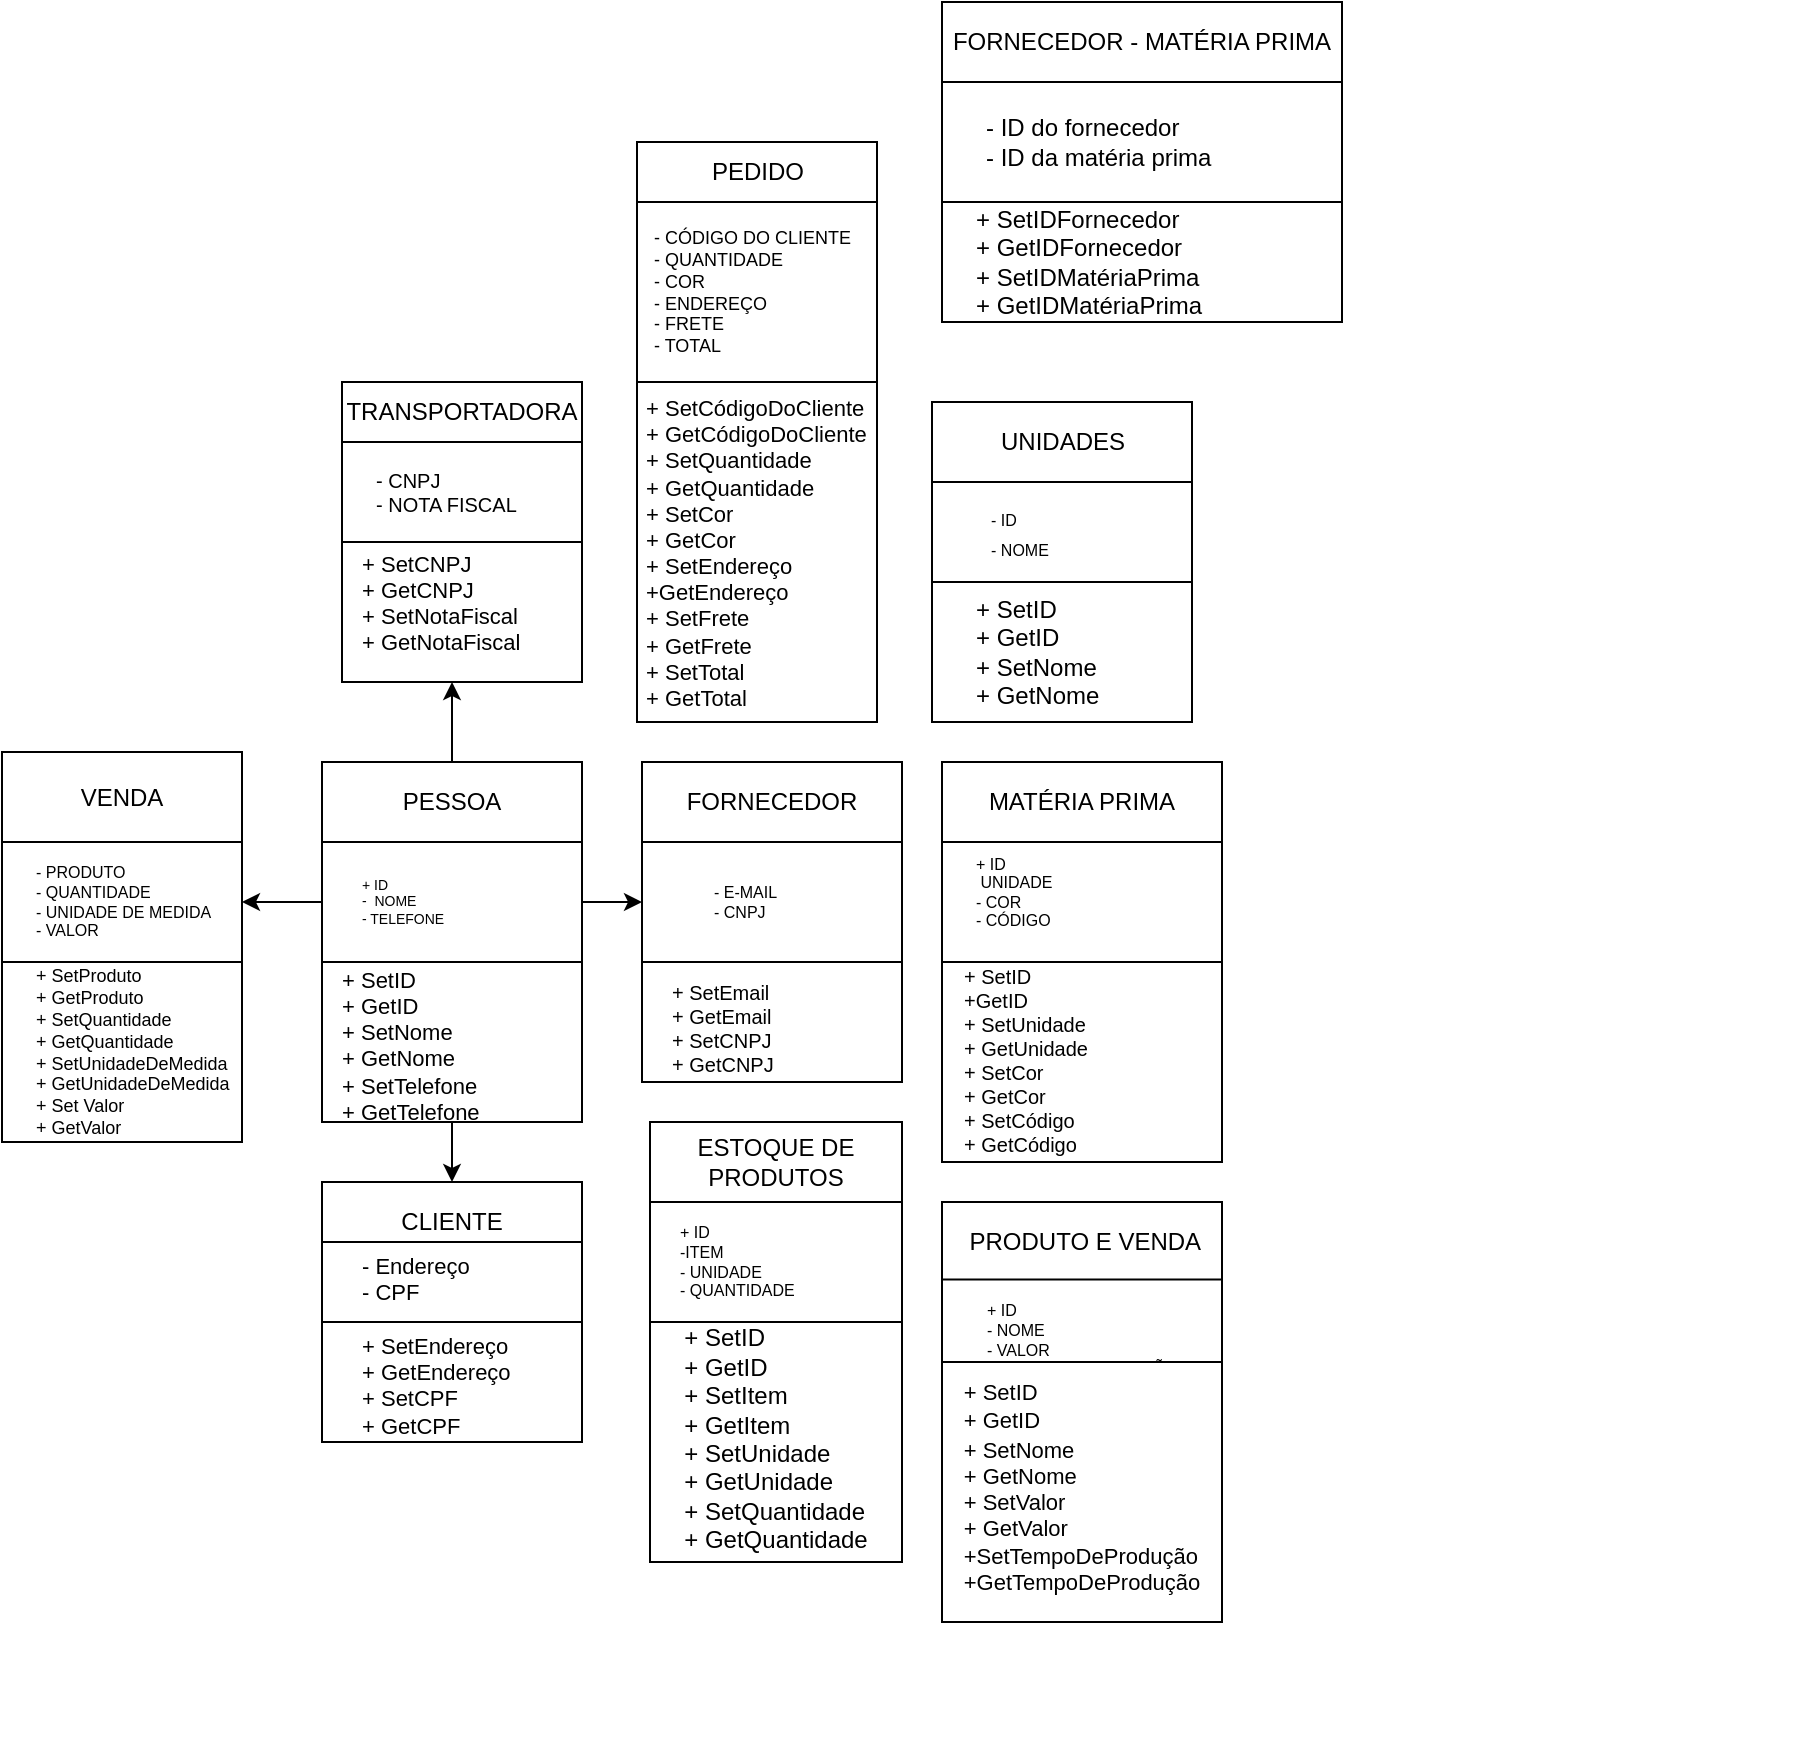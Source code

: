 <mxfile version="24.5.5" type="device" pages="2">
  <diagram name="Página-1" id="2aVtxD48sr5Gl6SGyFz3">
    <mxGraphModel dx="1434" dy="1951" grid="1" gridSize="10" guides="1" tooltips="1" connect="1" arrows="1" fold="1" page="1" pageScale="1" pageWidth="827" pageHeight="1169" math="0" shadow="0">
      <root>
        <mxCell id="0" />
        <mxCell id="1" parent="0" />
        <mxCell id="dLJQcsunNO43MkUtJGml-1" value="CLIENTE" style="rounded=0;whiteSpace=wrap;html=1;" parent="1" vertex="1">
          <mxGeometry x="160" y="230" width="130" height="40" as="geometry" />
        </mxCell>
        <mxCell id="dLJQcsunNO43MkUtJGml-2" value="" style="rounded=0;whiteSpace=wrap;html=1;" parent="1" vertex="1">
          <mxGeometry x="160" y="260" width="130" height="60" as="geometry" />
        </mxCell>
        <mxCell id="dLJQcsunNO43MkUtJGml-4" value="" style="rounded=0;whiteSpace=wrap;html=1;" parent="1" vertex="1">
          <mxGeometry x="160" y="300" width="130" height="60" as="geometry" />
        </mxCell>
        <mxCell id="dLJQcsunNO43MkUtJGml-5" value="&lt;font style=&quot;font-size: 11px;&quot;&gt;- Endereço&lt;/font&gt;&lt;div style=&quot;font-size: 11px;&quot;&gt;&lt;font style=&quot;font-size: 11px;&quot;&gt;- CPF&lt;br style=&quot;font-size: 11px;&quot;&gt;&lt;/font&gt;&lt;div style=&quot;font-size: 11px;&quot;&gt;&lt;br style=&quot;font-size: 11px;&quot;&gt;&lt;/div&gt;&lt;/div&gt;" style="text;html=1;align=left;verticalAlign=middle;whiteSpace=wrap;rounded=0;fontSize=11;" parent="1" vertex="1">
          <mxGeometry x="177.5" y="270" width="60" height="30" as="geometry" />
        </mxCell>
        <mxCell id="F84vp8WfhAVc3F-3w0_t-26" value="" style="edgeStyle=orthogonalEdgeStyle;rounded=0;orthogonalLoop=1;jettySize=auto;html=1;" edge="1" parent="1" source="F84vp8WfhAVc3F-3w0_t-18" target="F84vp8WfhAVc3F-3w0_t-23">
          <mxGeometry relative="1" as="geometry" />
        </mxCell>
        <mxCell id="dLJQcsunNO43MkUtJGml-7" value="PESSOA" style="rounded=0;whiteSpace=wrap;html=1;" parent="1" vertex="1">
          <mxGeometry x="160" y="20" width="130" height="40" as="geometry" />
        </mxCell>
        <mxCell id="dLJQcsunNO43MkUtJGml-22" value="" style="edgeStyle=orthogonalEdgeStyle;rounded=0;orthogonalLoop=1;jettySize=auto;html=1;entryX=0;entryY=0.5;entryDx=0;entryDy=0;" parent="1" source="dLJQcsunNO43MkUtJGml-8" target="dLJQcsunNO43MkUtJGml-18" edge="1">
          <mxGeometry relative="1" as="geometry" />
        </mxCell>
        <mxCell id="dLJQcsunNO43MkUtJGml-8" value="" style="rounded=0;whiteSpace=wrap;html=1;" parent="1" vertex="1">
          <mxGeometry x="160" y="60" width="130" height="60" as="geometry" />
        </mxCell>
        <mxCell id="dLJQcsunNO43MkUtJGml-13" value="" style="edgeStyle=orthogonalEdgeStyle;rounded=0;orthogonalLoop=1;jettySize=auto;html=1;entryX=0.5;entryY=0;entryDx=0;entryDy=0;" parent="1" source="dLJQcsunNO43MkUtJGml-9" target="dLJQcsunNO43MkUtJGml-1" edge="1">
          <mxGeometry relative="1" as="geometry" />
        </mxCell>
        <mxCell id="dLJQcsunNO43MkUtJGml-9" value="" style="rounded=0;whiteSpace=wrap;html=1;" parent="1" vertex="1">
          <mxGeometry x="160" y="120" width="130" height="80" as="geometry" />
        </mxCell>
        <mxCell id="dLJQcsunNO43MkUtJGml-10" value="&lt;div style=&quot;font-size: 7px;&quot;&gt;&lt;div style=&quot;font-size: 7px;&quot;&gt;&lt;font style=&quot;font-size: 7px;&quot;&gt;+ ID&lt;/font&gt;&lt;/div&gt;&lt;div style=&quot;font-size: 7px;&quot;&gt;&lt;font style=&quot;font-size: 7px;&quot;&gt;-&amp;nbsp; NOME&lt;/font&gt;&lt;/div&gt;&lt;/div&gt;&lt;div style=&quot;font-size: 7px;&quot;&gt;&lt;font style=&quot;font-size: 7px;&quot;&gt;- TELEFONE&lt;/font&gt;&lt;/div&gt;" style="text;html=1;align=left;verticalAlign=middle;whiteSpace=wrap;rounded=0;fontSize=7;" parent="1" vertex="1">
          <mxGeometry x="177.5" y="75" width="60" height="30" as="geometry" />
        </mxCell>
        <mxCell id="dLJQcsunNO43MkUtJGml-14" value="&lt;div style=&quot;font-size: 11px;&quot;&gt;+ SetID&lt;/div&gt;&lt;div style=&quot;font-size: 11px;&quot;&gt;+ GetID&lt;/div&gt;&lt;div style=&quot;font-size: 11px;&quot;&gt;+ SetNome&lt;div&gt;+ GetNome&lt;/div&gt;&lt;div&gt;+ SetTelefone&lt;/div&gt;&lt;div&gt;+ GetTelefone&lt;/div&gt;&lt;div&gt;&lt;br&gt;&lt;/div&gt;&lt;div&gt;&lt;br&gt;&lt;/div&gt;&lt;/div&gt;" style="text;html=1;align=left;verticalAlign=middle;whiteSpace=wrap;rounded=0;fontSize=10;" parent="1" vertex="1">
          <mxGeometry x="167.5" y="160" width="105" height="30" as="geometry" />
        </mxCell>
        <mxCell id="dLJQcsunNO43MkUtJGml-16" value="&lt;div style=&quot;font-size: 11px;&quot;&gt;+ SetEndereço&lt;div&gt;+ GetEndereço&lt;/div&gt;&lt;div&gt;&lt;span style=&quot;background-color: initial;&quot;&gt;+ SetCPF&lt;/span&gt;&lt;/div&gt;&lt;div&gt;&lt;span style=&quot;background-color: initial;&quot;&gt;+ GetCPF&lt;/span&gt;&lt;/div&gt;&lt;div&gt;&lt;br&gt;&lt;/div&gt;&lt;div&gt;&lt;br&gt;&lt;/div&gt;&lt;/div&gt;" style="text;html=1;align=left;verticalAlign=middle;whiteSpace=wrap;rounded=0;fontSize=10;" parent="1" vertex="1">
          <mxGeometry x="177.5" y="330" width="105" height="30" as="geometry" />
        </mxCell>
        <mxCell id="dLJQcsunNO43MkUtJGml-17" value="FORNECEDOR" style="rounded=0;whiteSpace=wrap;html=1;" parent="1" vertex="1">
          <mxGeometry x="320" y="20" width="130" height="40" as="geometry" />
        </mxCell>
        <mxCell id="dLJQcsunNO43MkUtJGml-18" value="" style="rounded=0;whiteSpace=wrap;html=1;" parent="1" vertex="1">
          <mxGeometry x="320" y="60" width="130" height="60" as="geometry" />
        </mxCell>
        <mxCell id="dLJQcsunNO43MkUtJGml-19" value="" style="rounded=0;whiteSpace=wrap;html=1;" parent="1" vertex="1">
          <mxGeometry x="320" y="120" width="130" height="60" as="geometry" />
        </mxCell>
        <mxCell id="dLJQcsunNO43MkUtJGml-23" value="&lt;div&gt;&lt;br&gt;&lt;/div&gt;&lt;div&gt;&lt;span style=&quot;background-color: initial;&quot;&gt;- E-MAIL&lt;/span&gt;&lt;br&gt;&lt;/div&gt;&lt;div&gt;- CNPJ&lt;br&gt;&lt;div style=&quot;font-size: 8px;&quot;&gt;&lt;br style=&quot;font-size: 8px;&quot;&gt;&lt;/div&gt;&lt;/div&gt;" style="text;html=1;align=left;verticalAlign=middle;whiteSpace=wrap;rounded=0;fontSize=8;" parent="1" vertex="1">
          <mxGeometry x="354" y="75" width="60" height="30" as="geometry" />
        </mxCell>
        <mxCell id="dLJQcsunNO43MkUtJGml-24" value="&lt;div style=&quot;font-size: 10px;&quot;&gt;+ SetEmail&lt;div&gt;+ GetEmail&lt;/div&gt;&lt;div&gt;&lt;span style=&quot;background-color: initial;&quot;&gt;+ SetCNPJ&lt;/span&gt;&lt;/div&gt;&lt;div&gt;&lt;span style=&quot;background-color: initial;&quot;&gt;+ GetCNPJ&lt;/span&gt;&lt;/div&gt;&lt;div&gt;&lt;br&gt;&lt;/div&gt;&lt;div&gt;&lt;br&gt;&lt;/div&gt;&lt;/div&gt;" style="text;html=1;align=left;verticalAlign=middle;whiteSpace=wrap;rounded=0;fontSize=10;" parent="1" vertex="1">
          <mxGeometry x="332.5" y="150" width="105" height="30" as="geometry" />
        </mxCell>
        <mxCell id="dLJQcsunNO43MkUtJGml-26" value="MATÉRIA PRIMA" style="rounded=0;whiteSpace=wrap;html=1;" parent="1" vertex="1">
          <mxGeometry x="470" y="20" width="140" height="40" as="geometry" />
        </mxCell>
        <mxCell id="dLJQcsunNO43MkUtJGml-27" value="" style="rounded=0;whiteSpace=wrap;html=1;" parent="1" vertex="1">
          <mxGeometry x="470" y="60" width="140" height="60" as="geometry" />
        </mxCell>
        <mxCell id="dLJQcsunNO43MkUtJGml-28" value="" style="rounded=0;whiteSpace=wrap;html=1;" parent="1" vertex="1">
          <mxGeometry x="470" y="120" width="140" height="100" as="geometry" />
        </mxCell>
        <mxCell id="dLJQcsunNO43MkUtJGml-30" value="+ ID&lt;div&gt;&amp;nbsp;UNIDADE&lt;div&gt;- COR&lt;/div&gt;&lt;div&gt;- CÓDIGO&lt;br&gt;&lt;div style=&quot;font-size: 8px;&quot;&gt;&lt;br style=&quot;font-size: 8px;&quot;&gt;&lt;/div&gt;&lt;/div&gt;&lt;/div&gt;" style="text;html=1;align=left;verticalAlign=middle;whiteSpace=wrap;rounded=0;fontSize=8;" parent="1" vertex="1">
          <mxGeometry x="485" y="75" width="60" height="30" as="geometry" />
        </mxCell>
        <mxCell id="dLJQcsunNO43MkUtJGml-31" value="&lt;div style=&quot;&quot;&gt;+ SetID&lt;/div&gt;&lt;div style=&quot;&quot;&gt;+GetID&lt;/div&gt;&lt;div style=&quot;&quot;&gt;+ SetUnidade&lt;div style=&quot;&quot;&gt;+ GetUnidade&lt;/div&gt;&lt;div style=&quot;&quot;&gt;&lt;span style=&quot;background-color: initial;&quot;&gt;+ SetCor&lt;/span&gt;&lt;/div&gt;&lt;div style=&quot;&quot;&gt;&lt;span style=&quot;background-color: initial;&quot;&gt;+ GetCor&lt;/span&gt;&lt;/div&gt;&lt;div style=&quot;&quot;&gt;&lt;span style=&quot;background-color: initial;&quot;&gt;+ SetCódigo&lt;/span&gt;&lt;/div&gt;&lt;div style=&quot;&quot;&gt;&lt;span style=&quot;background-color: initial;&quot;&gt;+ GetCódigo&lt;/span&gt;&lt;/div&gt;&lt;div style=&quot;&quot;&gt;&lt;br style=&quot;&quot;&gt;&lt;/div&gt;&lt;/div&gt;" style="text;html=1;align=left;verticalAlign=middle;whiteSpace=wrap;rounded=0;fontSize=10;" parent="1" vertex="1">
          <mxGeometry x="478.75" y="165" width="122.5" height="20" as="geometry" />
        </mxCell>
        <mxCell id="dLJQcsunNO43MkUtJGml-32" value="ESTOQUE DE PRODUTOS" style="rounded=0;whiteSpace=wrap;html=1;" parent="1" vertex="1">
          <mxGeometry x="324" y="200" width="126" height="40" as="geometry" />
        </mxCell>
        <mxCell id="dLJQcsunNO43MkUtJGml-34" value="" style="rounded=0;whiteSpace=wrap;html=1;" parent="1" vertex="1">
          <mxGeometry x="324" y="240" width="126" height="60" as="geometry" />
        </mxCell>
        <mxCell id="dLJQcsunNO43MkUtJGml-36" value="&lt;div style=&quot;&quot;&gt;&lt;font style=&quot;font-size: 8px;&quot;&gt;+ ID&lt;/font&gt;&lt;/div&gt;&lt;div style=&quot;&quot;&gt;&lt;font style=&quot;font-size: 8px;&quot;&gt;-&lt;span style=&quot;background-color: initial;&quot;&gt;ITEM&lt;/span&gt;&lt;/font&gt;&lt;/div&gt;&lt;div style=&quot;&quot;&gt;&lt;font style=&quot;font-size: 8px;&quot;&gt;-&lt;span style=&quot;background-color: initial;&quot;&gt;&amp;nbsp;UNIDADE&lt;/span&gt;&lt;/font&gt;&lt;/div&gt;&lt;div style=&quot;&quot;&gt;&lt;div style=&quot;&quot;&gt;&lt;font style=&quot;font-size: 8px;&quot;&gt;- QUANTIDADE&lt;/font&gt;&lt;/div&gt;&lt;/div&gt;" style="text;html=1;align=left;verticalAlign=middle;whiteSpace=wrap;rounded=0;fontSize=8;" parent="1" vertex="1">
          <mxGeometry x="337" y="201.25" width="64" height="137.5" as="geometry" />
        </mxCell>
        <mxCell id="dLJQcsunNO43MkUtJGml-37" value="&lt;div style=&quot;text-align: left;&quot;&gt;&lt;br&gt;&lt;/div&gt;" style="rounded=0;whiteSpace=wrap;html=1;" parent="1" vertex="1">
          <mxGeometry x="324" y="300" width="126" height="120" as="geometry" />
        </mxCell>
        <mxCell id="9ucrw6PBnXJ4YIovf_b4-1" value="&amp;nbsp;PRODUTO E VENDA" style="rounded=0;whiteSpace=wrap;html=1;" parent="1" vertex="1">
          <mxGeometry x="470" y="240" width="140" height="40" as="geometry" />
        </mxCell>
        <mxCell id="9ucrw6PBnXJ4YIovf_b4-2" value="&lt;div style=&quot;font-size: 8px; text-align: left;&quot;&gt;+ ID&lt;/div&gt;&lt;div style=&quot;font-size: 8px; text-align: left;&quot;&gt;- NOME&lt;/div&gt;&lt;div style=&quot;font-size: 8px; text-align: left;&quot;&gt;-&lt;span style=&quot;background-color: initial;&quot;&gt;&amp;nbsp;VALOR&lt;/span&gt;&lt;/div&gt;&lt;div style=&quot;font-size: 8px; text-align: left;&quot;&gt;- TEMPO DE PRODUÇÃO&lt;/div&gt;" style="rounded=0;whiteSpace=wrap;html=1;" parent="1" vertex="1">
          <mxGeometry x="470" y="278.75" width="140" height="60" as="geometry" />
        </mxCell>
        <mxCell id="9ucrw6PBnXJ4YIovf_b4-3" value="&lt;div style=&quot;forced-color-adjust: none;&quot;&gt;&lt;br&gt;&lt;/div&gt;" style="rounded=0;whiteSpace=wrap;html=1;align=left;" parent="1" vertex="1">
          <mxGeometry x="760" y="380" width="140" as="geometry" />
        </mxCell>
        <mxCell id="9ucrw6PBnXJ4YIovf_b4-4" value="" style="rounded=0;whiteSpace=wrap;html=1;" parent="1" vertex="1">
          <mxGeometry x="470" y="320" width="140" height="130" as="geometry" />
        </mxCell>
        <mxCell id="9ucrw6PBnXJ4YIovf_b4-5" value="&lt;div style=&quot;text-align: left;&quot;&gt;&lt;br&gt;&lt;/div&gt;" style="text;html=1;align=center;verticalAlign=middle;whiteSpace=wrap;rounded=0;" parent="1" vertex="1">
          <mxGeometry x="750" y="330" width="70" height="30" as="geometry" />
        </mxCell>
        <mxCell id="F84vp8WfhAVc3F-3w0_t-1" value="" style="rounded=0;whiteSpace=wrap;html=1;" vertex="1" parent="1">
          <mxGeometry x="465" y="-160" width="130" height="40" as="geometry" />
        </mxCell>
        <mxCell id="F84vp8WfhAVc3F-3w0_t-2" value="&lt;font style=&quot;vertical-align: inherit;&quot;&gt;&lt;font style=&quot;vertical-align: inherit;&quot;&gt;&lt;font style=&quot;vertical-align: inherit;&quot;&gt;&lt;font style=&quot;vertical-align: inherit;&quot;&gt;UNIDADES&lt;/font&gt;&lt;/font&gt;&lt;/font&gt;&lt;/font&gt;" style="text;html=1;align=center;verticalAlign=middle;resizable=0;points=[];autosize=1;strokeColor=none;fillColor=none;" vertex="1" parent="1">
          <mxGeometry x="485" y="-155" width="90" height="30" as="geometry" />
        </mxCell>
        <mxCell id="F84vp8WfhAVc3F-3w0_t-44" value="" style="edgeStyle=orthogonalEdgeStyle;rounded=0;orthogonalLoop=1;jettySize=auto;html=1;" edge="1" parent="1" source="F84vp8WfhAVc3F-3w0_t-3" target="F84vp8WfhAVc3F-3w0_t-6">
          <mxGeometry relative="1" as="geometry" />
        </mxCell>
        <mxCell id="F84vp8WfhAVc3F-3w0_t-3" value="" style="rounded=0;whiteSpace=wrap;html=1;" vertex="1" parent="1">
          <mxGeometry x="465" y="-120" width="130" height="50" as="geometry" />
        </mxCell>
        <mxCell id="F84vp8WfhAVc3F-3w0_t-4" value="&lt;div style=&quot;text-align: left;&quot;&gt;&lt;span style=&quot;font-size: 8px; background-color: initial;&quot;&gt;- ID&lt;/span&gt;&lt;/div&gt;&lt;div style=&quot;text-align: left;&quot;&gt;&lt;span style=&quot;background-color: initial; font-size: 8px;&quot;&gt;- NOME&lt;/span&gt;&lt;/div&gt;" style="text;html=1;align=center;verticalAlign=middle;whiteSpace=wrap;rounded=0;" vertex="1" parent="1">
          <mxGeometry x="478.75" y="-110" width="60" height="30" as="geometry" />
        </mxCell>
        <mxCell id="F84vp8WfhAVc3F-3w0_t-5" value="" style="rounded=0;whiteSpace=wrap;html=1;" vertex="1" parent="1">
          <mxGeometry x="465" y="-70" width="130" height="70" as="geometry" />
        </mxCell>
        <mxCell id="F84vp8WfhAVc3F-3w0_t-6" value="+ SetID&lt;div&gt;+ GetID&lt;/div&gt;&lt;div&gt;+ SetNome&lt;div&gt;+ GetNome&lt;/div&gt;&lt;/div&gt;" style="text;html=1;align=left;verticalAlign=middle;whiteSpace=wrap;rounded=0;" vertex="1" parent="1">
          <mxGeometry x="485" y="-50" width="80" height="30" as="geometry" />
        </mxCell>
        <mxCell id="F84vp8WfhAVc3F-3w0_t-7" value="VENDA" style="rounded=0;whiteSpace=wrap;html=1;" vertex="1" parent="1">
          <mxGeometry y="15" width="120" height="45" as="geometry" />
        </mxCell>
        <mxCell id="F84vp8WfhAVc3F-3w0_t-8" value="" style="rounded=0;whiteSpace=wrap;html=1;" vertex="1" parent="1">
          <mxGeometry y="60" width="120" height="60" as="geometry" />
        </mxCell>
        <mxCell id="F84vp8WfhAVc3F-3w0_t-9" value="&lt;font style=&quot;font-size: 8px;&quot;&gt;- PRODUTO&lt;/font&gt;&lt;div style=&quot;font-size: 8px;&quot;&gt;&lt;font style=&quot;font-size: 8px;&quot;&gt;- QUANTIDADE&lt;/font&gt;&lt;/div&gt;&lt;div style=&quot;font-size: 8px;&quot;&gt;&lt;font style=&quot;font-size: 8px;&quot;&gt;- UNIDADE DE MEDIDA&lt;/font&gt;&lt;/div&gt;&lt;div style=&quot;font-size: 8px;&quot;&gt;&lt;font style=&quot;font-size: 8px;&quot;&gt;- VALOR&lt;/font&gt;&lt;/div&gt;" style="text;html=1;align=left;verticalAlign=middle;whiteSpace=wrap;rounded=0;fontSize=8;" vertex="1" parent="1">
          <mxGeometry x="15" y="75" width="90" height="30" as="geometry" />
        </mxCell>
        <mxCell id="F84vp8WfhAVc3F-3w0_t-10" value="" style="rounded=0;whiteSpace=wrap;html=1;" vertex="1" parent="1">
          <mxGeometry y="120" width="120" height="90" as="geometry" />
        </mxCell>
        <mxCell id="F84vp8WfhAVc3F-3w0_t-11" value="&lt;font style=&quot;font-size: 9px;&quot;&gt;+ SetProduto&lt;/font&gt;&lt;div style=&quot;font-size: 9px;&quot;&gt;&lt;font style=&quot;font-size: 9px;&quot;&gt;+ GetProduto&lt;/font&gt;&lt;/div&gt;&lt;div style=&quot;font-size: 9px;&quot;&gt;&lt;font style=&quot;font-size: 9px;&quot;&gt;+ SetQuantidade&lt;/font&gt;&lt;/div&gt;&lt;div style=&quot;font-size: 9px;&quot;&gt;&lt;font style=&quot;font-size: 9px;&quot;&gt;+ GetQuantidade&lt;/font&gt;&lt;/div&gt;&lt;div style=&quot;font-size: 9px;&quot;&gt;&lt;font style=&quot;font-size: 9px;&quot;&gt;+ SetUnidadeDeMedida&lt;/font&gt;&lt;/div&gt;&lt;div style=&quot;font-size: 9px;&quot;&gt;&lt;font style=&quot;font-size: 9px;&quot;&gt;+ GetUnidadeDeMedida&lt;/font&gt;&lt;/div&gt;&lt;div style=&quot;font-size: 9px;&quot;&gt;&lt;font style=&quot;font-size: 9px;&quot;&gt;+ Set Valor&lt;/font&gt;&lt;/div&gt;&lt;div style=&quot;font-size: 9px;&quot;&gt;&lt;font style=&quot;font-size: 9px;&quot;&gt;+ GetValor&lt;/font&gt;&lt;/div&gt;" style="text;html=1;align=left;verticalAlign=middle;whiteSpace=wrap;rounded=0;fontSize=9;" vertex="1" parent="1">
          <mxGeometry x="15" y="160" width="105" height="10" as="geometry" />
        </mxCell>
        <mxCell id="F84vp8WfhAVc3F-3w0_t-17" value="" style="endArrow=classic;html=1;rounded=0;entryX=1;entryY=0.5;entryDx=0;entryDy=0;exitX=0;exitY=0.5;exitDx=0;exitDy=0;" edge="1" parent="1" source="dLJQcsunNO43MkUtJGml-8" target="F84vp8WfhAVc3F-3w0_t-8">
          <mxGeometry width="50" height="50" relative="1" as="geometry">
            <mxPoint x="240" y="390" as="sourcePoint" />
            <mxPoint x="290" y="340" as="targetPoint" />
          </mxGeometry>
        </mxCell>
        <mxCell id="F84vp8WfhAVc3F-3w0_t-23" value="" style="rounded=0;whiteSpace=wrap;html=1;" vertex="1" parent="1">
          <mxGeometry x="170" y="-140" width="120" height="60" as="geometry" />
        </mxCell>
        <mxCell id="F84vp8WfhAVc3F-3w0_t-24" value="" style="rounded=0;whiteSpace=wrap;html=1;" vertex="1" parent="1">
          <mxGeometry x="170" y="-170" width="120" height="30" as="geometry" />
        </mxCell>
        <mxCell id="F84vp8WfhAVc3F-3w0_t-25" value="TRANSPORTADORA" style="text;html=1;align=center;verticalAlign=middle;whiteSpace=wrap;rounded=0;" vertex="1" parent="1">
          <mxGeometry x="200" y="-170" width="60" height="30" as="geometry" />
        </mxCell>
        <mxCell id="F84vp8WfhAVc3F-3w0_t-27" value="" style="edgeStyle=orthogonalEdgeStyle;rounded=0;orthogonalLoop=1;jettySize=auto;html=1;" edge="1" parent="1" source="dLJQcsunNO43MkUtJGml-7" target="F84vp8WfhAVc3F-3w0_t-18">
          <mxGeometry relative="1" as="geometry">
            <mxPoint x="225" y="20" as="sourcePoint" />
            <mxPoint x="230" y="-80" as="targetPoint" />
            <Array as="points">
              <mxPoint x="225" y="-10" />
              <mxPoint x="225" y="-10" />
            </Array>
          </mxGeometry>
        </mxCell>
        <mxCell id="F84vp8WfhAVc3F-3w0_t-18" value="" style="rounded=0;whiteSpace=wrap;html=1;" vertex="1" parent="1">
          <mxGeometry x="170" y="-90" width="120" height="70" as="geometry" />
        </mxCell>
        <mxCell id="F84vp8WfhAVc3F-3w0_t-28" value="- CNPJ&lt;div style=&quot;font-size: 10px;&quot;&gt;- NOTA FISCAL&lt;/div&gt;" style="text;html=1;align=left;verticalAlign=middle;whiteSpace=wrap;rounded=0;fontSize=10;" vertex="1" parent="1">
          <mxGeometry x="185" y="-130" width="170" height="30" as="geometry" />
        </mxCell>
        <mxCell id="F84vp8WfhAVc3F-3w0_t-30" value="&lt;font style=&quot;font-size: 11px;&quot;&gt;+ SetCNPJ&lt;/font&gt;&lt;div style=&quot;font-size: 11px;&quot;&gt;&lt;font style=&quot;font-size: 11px;&quot;&gt;+ GetCNPJ&lt;/font&gt;&lt;/div&gt;&lt;div style=&quot;font-size: 11px;&quot;&gt;&lt;font style=&quot;font-size: 11px;&quot;&gt;+ SetNotaFiscal&lt;/font&gt;&lt;/div&gt;&lt;div style=&quot;font-size: 11px;&quot;&gt;&lt;font style=&quot;font-size: 11px;&quot;&gt;+ GetNotaFiscal&lt;/font&gt;&lt;/div&gt;" style="text;html=1;align=left;verticalAlign=middle;whiteSpace=wrap;rounded=0;" vertex="1" parent="1">
          <mxGeometry x="177.5" y="-70" width="95" height="20" as="geometry" />
        </mxCell>
        <mxCell id="F84vp8WfhAVc3F-3w0_t-31" value="PEDIDO" style="rounded=0;whiteSpace=wrap;html=1;" vertex="1" parent="1">
          <mxGeometry x="317.5" y="-290" width="120" height="30" as="geometry" />
        </mxCell>
        <mxCell id="F84vp8WfhAVc3F-3w0_t-32" value="" style="rounded=0;whiteSpace=wrap;html=1;" vertex="1" parent="1">
          <mxGeometry x="317.5" y="-260" width="120" height="90" as="geometry" />
        </mxCell>
        <mxCell id="F84vp8WfhAVc3F-3w0_t-33" value="- CÓDIGO DO CLIENTE&lt;div style=&quot;font-size: 9px;&quot;&gt;- QUANTIDADE&lt;/div&gt;&lt;div style=&quot;font-size: 9px;&quot;&gt;- COR&lt;/div&gt;&lt;div style=&quot;font-size: 9px;&quot;&gt;- ENDEREÇO&lt;/div&gt;&lt;div style=&quot;font-size: 9px;&quot;&gt;- FRETE&lt;/div&gt;&lt;div style=&quot;font-size: 9px;&quot;&gt;- TOTAL&lt;/div&gt;" style="text;html=1;align=left;verticalAlign=middle;whiteSpace=wrap;rounded=0;fontSize=9;" vertex="1" parent="1">
          <mxGeometry x="324" y="-230" width="200" height="30" as="geometry" />
        </mxCell>
        <mxCell id="F84vp8WfhAVc3F-3w0_t-35" value="" style="rounded=0;whiteSpace=wrap;html=1;" vertex="1" parent="1">
          <mxGeometry x="317.5" y="-170" width="120" height="170" as="geometry" />
        </mxCell>
        <mxCell id="F84vp8WfhAVc3F-3w0_t-36" value="&lt;font style=&quot;font-size: 11px;&quot;&gt;+ SetCódigoDoCliente&lt;/font&gt;&lt;div style=&quot;font-size: 11px;&quot;&gt;&lt;font style=&quot;font-size: 11px;&quot;&gt;+ GetCódigoDoCliente&lt;/font&gt;&lt;/div&gt;&lt;div style=&quot;font-size: 11px;&quot;&gt;&lt;font style=&quot;font-size: 11px;&quot;&gt;+ SetQuantidade&lt;/font&gt;&lt;/div&gt;&lt;div style=&quot;font-size: 11px;&quot;&gt;&lt;font style=&quot;font-size: 11px;&quot;&gt;+ GetQuantidade&lt;/font&gt;&lt;/div&gt;&lt;div style=&quot;font-size: 11px;&quot;&gt;&lt;font style=&quot;font-size: 11px;&quot;&gt;+ SetCor&lt;/font&gt;&lt;/div&gt;&lt;div style=&quot;font-size: 11px;&quot;&gt;&lt;font style=&quot;font-size: 11px;&quot;&gt;+ GetCor&lt;/font&gt;&lt;/div&gt;&lt;div style=&quot;font-size: 11px;&quot;&gt;&lt;font style=&quot;font-size: 11px;&quot;&gt;+ SetEndereço&lt;/font&gt;&lt;/div&gt;&lt;div style=&quot;font-size: 11px;&quot;&gt;&lt;font style=&quot;font-size: 11px;&quot;&gt;+GetEndereço&lt;/font&gt;&lt;/div&gt;&lt;div style=&quot;font-size: 11px;&quot;&gt;&lt;font style=&quot;font-size: 11px;&quot;&gt;+ SetFrete&lt;/font&gt;&lt;/div&gt;&lt;div style=&quot;font-size: 11px;&quot;&gt;&lt;font style=&quot;font-size: 11px;&quot;&gt;+ GetFrete&lt;/font&gt;&lt;/div&gt;&lt;div style=&quot;font-size: 11px;&quot;&gt;&lt;font style=&quot;font-size: 11px;&quot;&gt;+ SetTotal&lt;/font&gt;&lt;/div&gt;&lt;div style=&quot;font-size: 11px;&quot;&gt;&lt;font style=&quot;font-size: 11px;&quot;&gt;+ GetTotal&lt;/font&gt;&lt;/div&gt;" style="text;html=1;align=left;verticalAlign=middle;whiteSpace=wrap;rounded=0;" vertex="1" parent="1">
          <mxGeometry x="320" y="-100" width="130" height="30" as="geometry" />
        </mxCell>
        <mxCell id="F84vp8WfhAVc3F-3w0_t-40" value="&#xa;&lt;font style=&quot;forced-color-adjust: none; font-size: 12px;&quot;&gt;&lt;div style=&quot;forced-color-adjust: none; text-align: left;&quot;&gt;&lt;span style=&quot;forced-color-adjust: none; background-color: initial;&quot;&gt;&lt;br class=&quot;Apple-interchange-newline&quot;&gt;+ SetID&lt;/span&gt;&lt;/div&gt;&lt;div style=&quot;forced-color-adjust: none; text-align: left;&quot;&gt;&lt;span style=&quot;forced-color-adjust: none; background-color: initial;&quot;&gt;+ GetID&lt;/span&gt;&lt;/div&gt;&lt;div style=&quot;forced-color-adjust: none; text-align: left;&quot;&gt;&lt;span style=&quot;forced-color-adjust: none; background-color: initial;&quot;&gt;+ SetItem&lt;/span&gt;&lt;/div&gt;&lt;/font&gt;&lt;div style=&quot;forced-color-adjust: none; text-align: left;&quot;&gt;&lt;font style=&quot;forced-color-adjust: none; font-size: 12px;&quot;&gt;+ GetItem&lt;/font&gt;&lt;/div&gt;&lt;div style=&quot;forced-color-adjust: none; text-align: left;&quot;&gt;&lt;font style=&quot;forced-color-adjust: none; font-size: 12px;&quot;&gt;+ SetUnidade&lt;/font&gt;&lt;/div&gt;&lt;div style=&quot;forced-color-adjust: none; text-align: left;&quot;&gt;&lt;font style=&quot;forced-color-adjust: none; font-size: 12px;&quot;&gt;+ GetUnidade&lt;/font&gt;&lt;/div&gt;&lt;div style=&quot;forced-color-adjust: none; text-align: left;&quot;&gt;&lt;font style=&quot;forced-color-adjust: none; font-size: 12px;&quot;&gt;+ SetQuantidade&lt;/font&gt;&lt;/div&gt;&lt;div style=&quot;forced-color-adjust: none; text-align: left;&quot;&gt;&lt;font style=&quot;forced-color-adjust: none; font-size: 12px;&quot;&gt;+ GetQuantidade&lt;/font&gt;&lt;/div&gt;&lt;div style=&quot;forced-color-adjust: none; text-align: left;&quot;&gt;&lt;font style=&quot;forced-color-adjust: none; font-size: 12px;&quot;&gt;&lt;br style=&quot;forced-color-adjust: none;&quot;&gt;&lt;/font&gt;&lt;/div&gt;&lt;div style=&quot;forced-color-adjust: none;&quot;&gt;&lt;div style=&quot;forced-color-adjust: none; text-align: left;&quot;&gt;&lt;br style=&quot;forced-color-adjust: none;&quot;&gt;&lt;/div&gt;&lt;div style=&quot;forced-color-adjust: none; text-align: left;&quot;&gt;&lt;br style=&quot;forced-color-adjust: none; color: rgb(0, 0, 0); font-family: Helvetica; font-size: 12px; font-style: normal; font-variant-ligatures: normal; font-variant-caps: normal; font-weight: 400; letter-spacing: normal; orphans: 2; text-align: left; text-indent: 0px; text-transform: none; widows: 2; word-spacing: 0px; -webkit-text-stroke-width: 0px; white-space: normal; background-color: rgb(251, 251, 251); text-decoration-thickness: initial; text-decoration-style: initial; text-decoration-color: initial;&quot;&gt;&#xa;&#xa;&lt;/div&gt;&lt;/div&gt;" style="text;html=1;align=center;verticalAlign=middle;whiteSpace=wrap;rounded=0;" vertex="1" parent="1">
          <mxGeometry x="337" y="365" width="100" height="30" as="geometry" />
        </mxCell>
        <mxCell id="F84vp8WfhAVc3F-3w0_t-43" value="&#xa;&lt;div style=&quot;forced-color-adjust: none; text-align: left;&quot;&gt;&lt;span style=&quot;forced-color-adjust: none; font-size: 11px; background-color: initial;&quot;&gt;+ SetID&lt;/span&gt;&lt;/div&gt;&lt;div style=&quot;forced-color-adjust: none; text-align: left;&quot;&gt;&lt;span style=&quot;forced-color-adjust: none; font-size: 11px; background-color: initial;&quot;&gt;+ GetID&lt;/span&gt;&lt;/div&gt;&lt;div style=&quot;forced-color-adjust: none; text-align: left;&quot;&gt;&lt;span style=&quot;forced-color-adjust: none; font-size: 11px; background-color: initial;&quot;&gt;+ SetNome&lt;/span&gt;&lt;/div&gt;&lt;div style=&quot;forced-color-adjust: none; text-align: left; font-size: 11px;&quot;&gt;&lt;font style=&quot;forced-color-adjust: none; font-size: 11px;&quot;&gt;+ GetNome&lt;/font&gt;&lt;/div&gt;&lt;div style=&quot;forced-color-adjust: none; text-align: left; font-size: 11px;&quot;&gt;&lt;font style=&quot;forced-color-adjust: none; font-size: 11px;&quot;&gt;+ SetValor&lt;/font&gt;&lt;/div&gt;&lt;div style=&quot;forced-color-adjust: none; text-align: left; font-size: 11px;&quot;&gt;&lt;font style=&quot;forced-color-adjust: none; font-size: 11px;&quot;&gt;+ GetValor&lt;/font&gt;&lt;/div&gt;&lt;div style=&quot;forced-color-adjust: none; text-align: left; font-size: 11px;&quot;&gt;&lt;font style=&quot;forced-color-adjust: none; font-size: 11px;&quot;&gt;+SetTempoDeProdução&lt;/font&gt;&lt;/div&gt;&lt;div style=&quot;forced-color-adjust: none; text-align: left; font-size: 11px;&quot;&gt;&lt;font style=&quot;forced-color-adjust: none; font-size: 11px;&quot;&gt;+GetTempoDeProdução&lt;/font&gt;&lt;/div&gt;&lt;div style=&quot;forced-color-adjust: none; text-align: left; font-size: 11px;&quot;&gt;&lt;font style=&quot;forced-color-adjust: none; font-size: 11px;&quot;&gt;&lt;br style=&quot;forced-color-adjust: none;&quot;&gt;&lt;/font&gt;&lt;/div&gt;&lt;div style=&quot;forced-color-adjust: none;&quot;&gt;&lt;div style=&quot;forced-color-adjust: none; text-align: left;&quot;&gt;&lt;span style=&quot;forced-color-adjust: none; font-size: 11px;&quot;&gt;&lt;br style=&quot;forced-color-adjust: none;&quot;&gt;&lt;/span&gt;&lt;/div&gt;&lt;div style=&quot;forced-color-adjust: none; text-align: left;&quot;&gt;&lt;br style=&quot;forced-color-adjust: none; color: rgb(0, 0, 0); font-family: Helvetica; font-size: 12px; font-style: normal; font-variant-ligatures: normal; font-variant-caps: normal; font-weight: 400; letter-spacing: normal; orphans: 2; text-align: left; text-indent: 0px; text-transform: none; widows: 2; word-spacing: 0px; -webkit-text-stroke-width: 0px; white-space: normal; background-color: rgb(251, 251, 251); text-decoration-thickness: initial; text-decoration-style: initial; text-decoration-color: initial;&quot;&gt;&#xa;&#xa;&lt;/div&gt;&lt;/div&gt;" style="text;html=1;align=center;verticalAlign=middle;whiteSpace=wrap;rounded=0;" vertex="1" parent="1">
          <mxGeometry x="510" y="395" width="60" height="30" as="geometry" />
        </mxCell>
        <mxCell id="F84vp8WfhAVc3F-3w0_t-45" value="FORNECEDOR - MATÉRIA PRIMA" style="rounded=0;whiteSpace=wrap;html=1;" vertex="1" parent="1">
          <mxGeometry x="470" y="-360" width="200" height="40" as="geometry" />
        </mxCell>
        <mxCell id="F84vp8WfhAVc3F-3w0_t-46" value="" style="rounded=0;whiteSpace=wrap;html=1;" vertex="1" parent="1">
          <mxGeometry x="470" y="-320" width="200" height="60" as="geometry" />
        </mxCell>
        <mxCell id="F84vp8WfhAVc3F-3w0_t-48" value="- ID do fornecedor&lt;div&gt;- ID da matéria prima&lt;/div&gt;" style="text;html=1;align=left;verticalAlign=middle;whiteSpace=wrap;rounded=0;" vertex="1" parent="1">
          <mxGeometry x="490" y="-305" width="130" height="30" as="geometry" />
        </mxCell>
        <mxCell id="F84vp8WfhAVc3F-3w0_t-51" value="" style="rounded=0;whiteSpace=wrap;html=1;" vertex="1" parent="1">
          <mxGeometry x="470" y="-260" width="200" height="60" as="geometry" />
        </mxCell>
        <mxCell id="F84vp8WfhAVc3F-3w0_t-52" value="+ SetIDFornecedor&lt;div&gt;+ GetIDFornecedor&lt;/div&gt;&lt;div&gt;+ SetIDMatériaPrima&lt;/div&gt;&lt;div&gt;+ GetIDMatériaPrima&lt;/div&gt;" style="text;html=1;align=left;verticalAlign=middle;whiteSpace=wrap;rounded=0;" vertex="1" parent="1">
          <mxGeometry x="485" y="-245" width="120" height="30" as="geometry" />
        </mxCell>
      </root>
    </mxGraphModel>
  </diagram>
  <diagram id="e3HlyNWnqQCkwfhf3iph" name="Página-2">
    <mxGraphModel dx="1434" dy="782" grid="1" gridSize="10" guides="1" tooltips="1" connect="1" arrows="1" fold="1" page="1" pageScale="1" pageWidth="827" pageHeight="1169" math="0" shadow="0">
      <root>
        <mxCell id="0" />
        <mxCell id="1" parent="0" />
        <mxCell id="p8UNvTGQMj9VgUIup3GQ-1" value="BANCO DE DADOS" style="rounded=0;whiteSpace=wrap;html=1;" vertex="1" parent="1">
          <mxGeometry x="350" y="270" width="120" height="40" as="geometry" />
        </mxCell>
        <mxCell id="p8UNvTGQMj9VgUIup3GQ-2" value="- Cadastrar&lt;div&gt;- Atualizar&lt;/div&gt;&lt;div&gt;- Apagar&lt;/div&gt;" style="rounded=0;whiteSpace=wrap;html=1;" vertex="1" parent="1">
          <mxGeometry x="350" y="310" width="120" height="60" as="geometry" />
        </mxCell>
      </root>
    </mxGraphModel>
  </diagram>
</mxfile>
